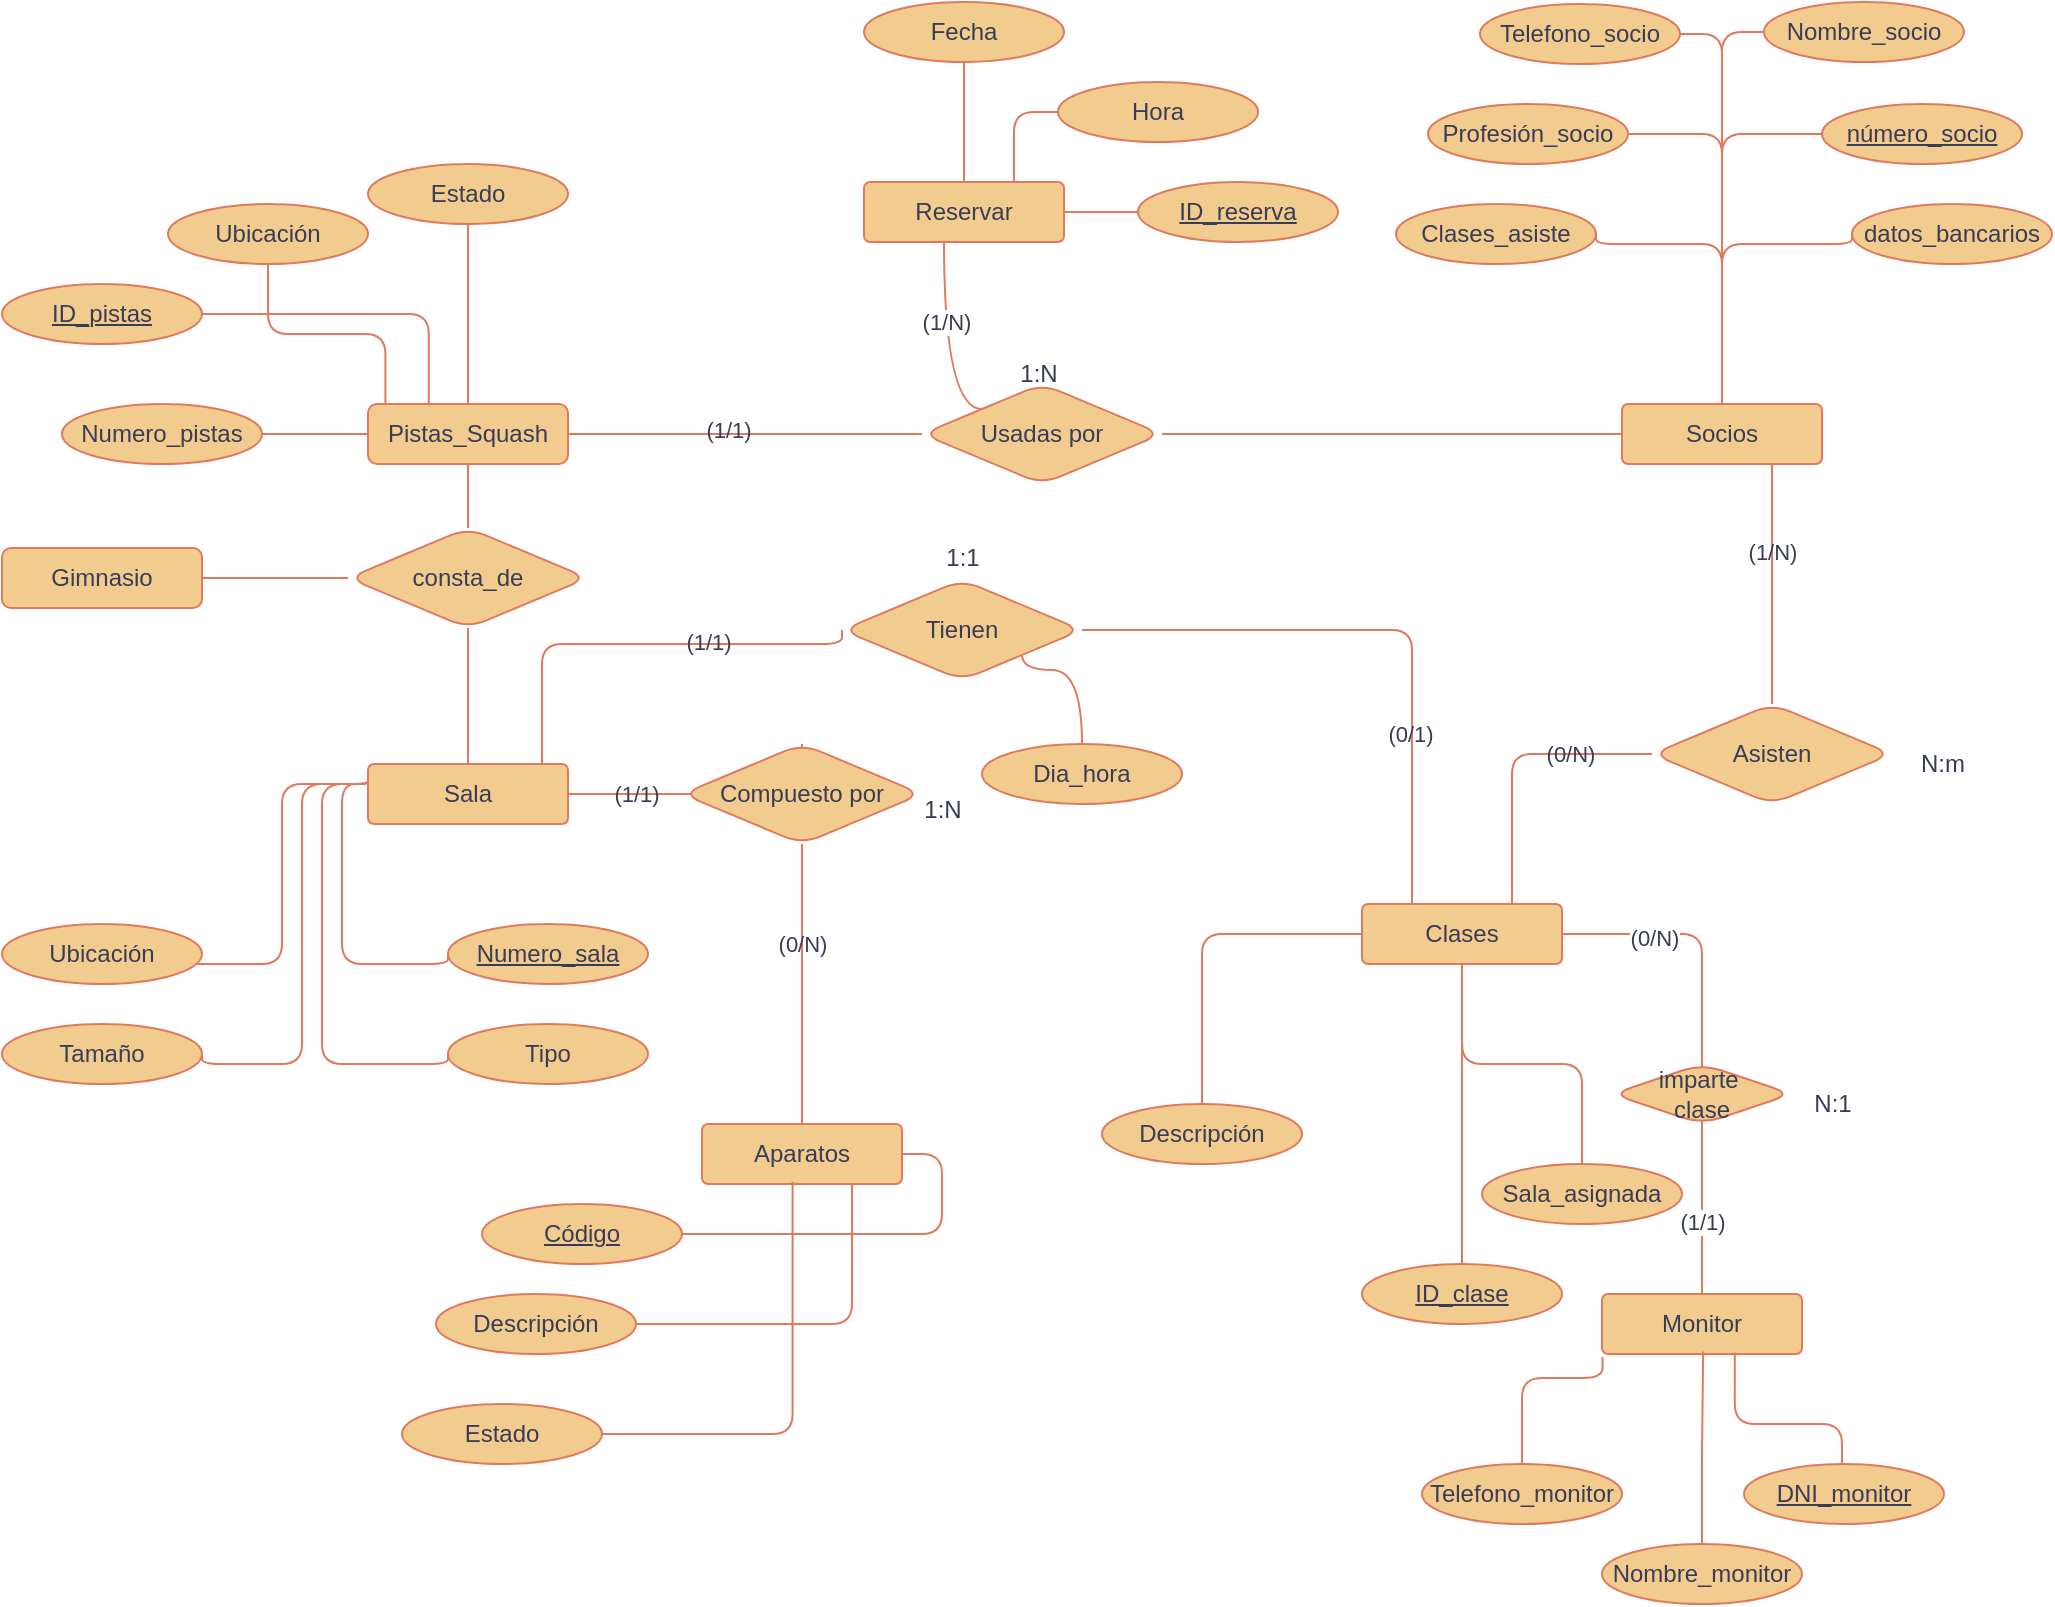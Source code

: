 <mxfile version="24.8.4">
  <diagram id="gywQhORP534SDN3s_khH" name="Página-1">
    <mxGraphModel dx="1242" dy="1801" grid="1" gridSize="10" guides="1" tooltips="1" connect="1" arrows="1" fold="1" page="1" pageScale="1" pageWidth="827" pageHeight="1169" math="0" shadow="0">
      <root>
        <mxCell id="0" />
        <mxCell id="1" parent="0" />
        <mxCell id="_-8tKIrUX1aRGJmtUjlD-1" value="Gimnasio" style="whiteSpace=wrap;html=1;align=center;rounded=1;strokeColor=#E07A5F;fontColor=#393C56;fillColor=#F2CC8F;labelBackgroundColor=none;" parent="1" vertex="1">
          <mxGeometry x="289" y="-112" width="100" height="30" as="geometry" />
        </mxCell>
        <mxCell id="_-8tKIrUX1aRGJmtUjlD-2" style="edgeStyle=orthogonalEdgeStyle;rounded=1;orthogonalLoop=1;jettySize=auto;html=1;strokeColor=#E07A5F;fontColor=default;fillColor=#F2CC8F;endArrow=none;endFill=0;labelBackgroundColor=none;" parent="1" source="_-8tKIrUX1aRGJmtUjlD-4" target="_-8tKIrUX1aRGJmtUjlD-1" edge="1">
          <mxGeometry relative="1" as="geometry" />
        </mxCell>
        <mxCell id="_-8tKIrUX1aRGJmtUjlD-3" style="edgeStyle=orthogonalEdgeStyle;rounded=1;orthogonalLoop=1;jettySize=auto;html=1;strokeColor=#E07A5F;fontColor=default;fillColor=#F2CC8F;endArrow=none;endFill=0;labelBackgroundColor=none;" parent="1" source="_-8tKIrUX1aRGJmtUjlD-4" target="_-8tKIrUX1aRGJmtUjlD-5" edge="1">
          <mxGeometry relative="1" as="geometry" />
        </mxCell>
        <mxCell id="_-8tKIrUX1aRGJmtUjlD-4" value="consta_de" style="shape=rhombus;perimeter=rhombusPerimeter;whiteSpace=wrap;html=1;align=center;rounded=1;strokeColor=#E07A5F;fontColor=#393C56;fillColor=#F2CC8F;labelBackgroundColor=none;" parent="1" vertex="1">
          <mxGeometry x="462" y="-122" width="120" height="50" as="geometry" />
        </mxCell>
        <mxCell id="_-8tKIrUX1aRGJmtUjlD-5" value="Pistas_Squash" style="whiteSpace=wrap;html=1;align=center;rounded=1;strokeColor=#E07A5F;fontColor=#393C56;fillColor=#F2CC8F;labelBackgroundColor=none;" parent="1" vertex="1">
          <mxGeometry x="472" y="-184" width="100" height="30" as="geometry" />
        </mxCell>
        <mxCell id="_-8tKIrUX1aRGJmtUjlD-6" style="edgeStyle=orthogonalEdgeStyle;rounded=1;orthogonalLoop=1;jettySize=auto;html=1;strokeColor=#E07A5F;fontColor=default;fillColor=#F2CC8F;endArrow=none;endFill=0;labelBackgroundColor=none;" parent="1" source="_-8tKIrUX1aRGJmtUjlD-7" target="_-8tKIrUX1aRGJmtUjlD-5" edge="1">
          <mxGeometry relative="1" as="geometry" />
        </mxCell>
        <mxCell id="_-8tKIrUX1aRGJmtUjlD-7" value="Numero_pistas" style="ellipse;whiteSpace=wrap;html=1;align=center;rounded=1;strokeColor=#E07A5F;fontColor=#393C56;fillColor=#F2CC8F;labelBackgroundColor=none;" parent="1" vertex="1">
          <mxGeometry x="319" y="-184" width="100" height="30" as="geometry" />
        </mxCell>
        <mxCell id="_-8tKIrUX1aRGJmtUjlD-8" value="Ubicación" style="ellipse;whiteSpace=wrap;html=1;align=center;rounded=1;strokeColor=#E07A5F;fontColor=#393C56;fillColor=#F2CC8F;labelBackgroundColor=none;" parent="1" vertex="1">
          <mxGeometry x="372" y="-284" width="100" height="30" as="geometry" />
        </mxCell>
        <mxCell id="_-8tKIrUX1aRGJmtUjlD-9" style="edgeStyle=orthogonalEdgeStyle;rounded=1;orthogonalLoop=1;jettySize=auto;html=1;strokeColor=#E07A5F;fontColor=default;fillColor=#F2CC8F;exitX=0.5;exitY=1;exitDx=0;exitDy=0;endArrow=none;endFill=0;labelBackgroundColor=none;" parent="1" source="_-8tKIrUX1aRGJmtUjlD-10" target="_-8tKIrUX1aRGJmtUjlD-5" edge="1">
          <mxGeometry relative="1" as="geometry">
            <Array as="points">
              <mxPoint x="522" y="-244" />
              <mxPoint x="522" y="-244" />
            </Array>
          </mxGeometry>
        </mxCell>
        <mxCell id="_-8tKIrUX1aRGJmtUjlD-10" value="Estado" style="ellipse;whiteSpace=wrap;html=1;align=center;rounded=1;strokeColor=#E07A5F;fontColor=#393C56;fillColor=#F2CC8F;labelBackgroundColor=none;" parent="1" vertex="1">
          <mxGeometry x="472" y="-304" width="100" height="30" as="geometry" />
        </mxCell>
        <mxCell id="_-8tKIrUX1aRGJmtUjlD-11" style="edgeStyle=orthogonalEdgeStyle;rounded=1;orthogonalLoop=1;jettySize=auto;html=1;entryX=0.087;entryY=0.017;entryDx=0;entryDy=0;entryPerimeter=0;strokeColor=#E07A5F;fontColor=default;fillColor=#F2CC8F;endArrow=none;endFill=0;labelBackgroundColor=none;" parent="1" source="_-8tKIrUX1aRGJmtUjlD-8" target="_-8tKIrUX1aRGJmtUjlD-5" edge="1">
          <mxGeometry relative="1" as="geometry" />
        </mxCell>
        <mxCell id="HBRLzf5lWicbftOZ04-e-14" style="edgeStyle=orthogonalEdgeStyle;rounded=1;orthogonalLoop=1;jettySize=auto;html=1;strokeColor=#E07A5F;fontColor=default;fillColor=#F2CC8F;endArrow=none;endFill=0;labelBackgroundColor=none;" parent="1" source="HBRLzf5lWicbftOZ04-e-3" target="_-8tKIrUX1aRGJmtUjlD-4" edge="1">
          <mxGeometry relative="1" as="geometry" />
        </mxCell>
        <mxCell id="M9R4EfggJBZymavtVsYk-22" style="edgeStyle=orthogonalEdgeStyle;rounded=1;orthogonalLoop=1;jettySize=auto;html=1;entryX=0;entryY=0.5;entryDx=0;entryDy=0;strokeColor=#E07A5F;fontColor=default;fillColor=#F2CC8F;endArrow=none;endFill=0;labelBackgroundColor=none;" parent="1" source="HBRLzf5lWicbftOZ04-e-3" target="M9R4EfggJBZymavtVsYk-3" edge="1">
          <mxGeometry relative="1" as="geometry">
            <Array as="points">
              <mxPoint x="559" y="-64" />
            </Array>
          </mxGeometry>
        </mxCell>
        <mxCell id="RcCPU0X81LKBKI3iwVbV-2" value="(1/1)" style="edgeLabel;html=1;align=center;verticalAlign=middle;resizable=0;points=[];rounded=1;labelBackgroundColor=none;fontColor=#393C56;" parent="M9R4EfggJBZymavtVsYk-22" vertex="1" connectable="0">
          <mxGeometry x="0.312" y="1" relative="1" as="geometry">
            <mxPoint as="offset" />
          </mxGeometry>
        </mxCell>
        <mxCell id="HBRLzf5lWicbftOZ04-e-3" value="Sala" style="rounded=1;arcSize=10;whiteSpace=wrap;html=1;align=center;strokeColor=#E07A5F;fontColor=#393C56;fillColor=#F2CC8F;labelBackgroundColor=none;" parent="1" vertex="1">
          <mxGeometry x="472" y="-4" width="100" height="30" as="geometry" />
        </mxCell>
        <mxCell id="HBRLzf5lWicbftOZ04-e-16" style="edgeStyle=orthogonalEdgeStyle;rounded=1;orthogonalLoop=1;jettySize=auto;html=1;entryX=0;entryY=0.25;entryDx=0;entryDy=0;strokeColor=#E07A5F;fontColor=default;fillColor=#F2CC8F;exitX=1;exitY=0.5;exitDx=0;exitDy=0;endArrow=none;endFill=0;labelBackgroundColor=none;" parent="1" source="HBRLzf5lWicbftOZ04-e-5" target="HBRLzf5lWicbftOZ04-e-3" edge="1">
          <mxGeometry relative="1" as="geometry">
            <mxPoint x="462" y="66" as="targetPoint" />
            <Array as="points">
              <mxPoint x="439" y="146" />
              <mxPoint x="439" y="6" />
            </Array>
          </mxGeometry>
        </mxCell>
        <mxCell id="HBRLzf5lWicbftOZ04-e-5" value="Tamaño" style="ellipse;whiteSpace=wrap;html=1;align=center;strokeColor=#E07A5F;fontColor=#393C56;fillColor=#F2CC8F;rounded=1;labelBackgroundColor=none;" parent="1" vertex="1">
          <mxGeometry x="289" y="126" width="100" height="30" as="geometry" />
        </mxCell>
        <mxCell id="HBRLzf5lWicbftOZ04-e-15" style="edgeStyle=orthogonalEdgeStyle;rounded=1;orthogonalLoop=1;jettySize=auto;html=1;entryX=0;entryY=0.25;entryDx=0;entryDy=0;strokeColor=#E07A5F;fontColor=default;fillColor=#F2CC8F;endArrow=none;endFill=0;labelBackgroundColor=none;" parent="1" source="HBRLzf5lWicbftOZ04-e-7" target="HBRLzf5lWicbftOZ04-e-3" edge="1">
          <mxGeometry relative="1" as="geometry">
            <mxPoint x="462" y="66" as="targetPoint" />
            <Array as="points">
              <mxPoint x="429" y="96" />
              <mxPoint x="429" y="6" />
            </Array>
          </mxGeometry>
        </mxCell>
        <mxCell id="HBRLzf5lWicbftOZ04-e-7" value="Ubicación" style="ellipse;whiteSpace=wrap;html=1;align=center;strokeColor=#E07A5F;fontColor=#393C56;fillColor=#F2CC8F;rounded=1;labelBackgroundColor=none;" parent="1" vertex="1">
          <mxGeometry x="289" y="76" width="100" height="30" as="geometry" />
        </mxCell>
        <mxCell id="HBRLzf5lWicbftOZ04-e-17" style="edgeStyle=orthogonalEdgeStyle;rounded=1;orthogonalLoop=1;jettySize=auto;html=1;strokeColor=#E07A5F;fontColor=default;fillColor=#F2CC8F;exitX=0;exitY=0.5;exitDx=0;exitDy=0;entryX=0;entryY=0.25;entryDx=0;entryDy=0;endArrow=none;endFill=0;labelBackgroundColor=none;" parent="1" source="HBRLzf5lWicbftOZ04-e-9" target="HBRLzf5lWicbftOZ04-e-3" edge="1">
          <mxGeometry relative="1" as="geometry">
            <mxPoint x="462" y="66" as="targetPoint" />
            <Array as="points">
              <mxPoint x="459" y="96" />
              <mxPoint x="459" y="6" />
            </Array>
          </mxGeometry>
        </mxCell>
        <mxCell id="HBRLzf5lWicbftOZ04-e-9" value="&lt;u&gt;Numero_sala&lt;/u&gt;" style="ellipse;whiteSpace=wrap;html=1;align=center;strokeColor=#E07A5F;fontColor=#393C56;fillColor=#F2CC8F;rounded=1;labelBackgroundColor=none;" parent="1" vertex="1">
          <mxGeometry x="512" y="76" width="100" height="30" as="geometry" />
        </mxCell>
        <mxCell id="HBRLzf5lWicbftOZ04-e-18" style="edgeStyle=orthogonalEdgeStyle;rounded=1;orthogonalLoop=1;jettySize=auto;html=1;entryX=0;entryY=0.25;entryDx=0;entryDy=0;strokeColor=#E07A5F;fontColor=default;fillColor=#F2CC8F;exitX=0;exitY=0.5;exitDx=0;exitDy=0;endArrow=none;endFill=0;labelBackgroundColor=none;" parent="1" source="HBRLzf5lWicbftOZ04-e-12" target="HBRLzf5lWicbftOZ04-e-3" edge="1">
          <mxGeometry relative="1" as="geometry">
            <mxPoint x="462" y="66" as="targetPoint" />
            <Array as="points">
              <mxPoint x="449" y="146" />
              <mxPoint x="449" y="6" />
            </Array>
          </mxGeometry>
        </mxCell>
        <mxCell id="HBRLzf5lWicbftOZ04-e-12" value="Tipo" style="ellipse;whiteSpace=wrap;html=1;align=center;rounded=1;strokeColor=#E07A5F;fontColor=#393C56;fillColor=#F2CC8F;labelBackgroundColor=none;" parent="1" vertex="1">
          <mxGeometry x="512" y="126" width="100" height="30" as="geometry" />
        </mxCell>
        <mxCell id="2Z2IBVBOa3PewF1pNV9E-1" style="edgeStyle=orthogonalEdgeStyle;rounded=1;orthogonalLoop=1;jettySize=auto;html=1;strokeColor=#E07A5F;fontColor=default;fillColor=#F2CC8F;endArrow=none;endFill=0;labelBackgroundColor=none;" parent="1" target="2Z2IBVBOa3PewF1pNV9E-2" edge="1">
          <mxGeometry relative="1" as="geometry">
            <mxPoint x="672" y="16" as="sourcePoint" />
          </mxGeometry>
        </mxCell>
        <mxCell id="2Z2IBVBOa3PewF1pNV9E-2" value="Compuesto por" style="shape=rhombus;perimeter=rhombusPerimeter;whiteSpace=wrap;html=1;align=center;rounded=1;strokeColor=#E07A5F;fontColor=#393C56;fillColor=#F2CC8F;labelBackgroundColor=none;" parent="1" vertex="1">
          <mxGeometry x="629" y="-14" width="120" height="50" as="geometry" />
        </mxCell>
        <mxCell id="2Z2IBVBOa3PewF1pNV9E-3" style="edgeStyle=orthogonalEdgeStyle;rounded=1;orthogonalLoop=1;jettySize=auto;html=1;entryX=0.5;entryY=1;entryDx=0;entryDy=0;strokeColor=#E07A5F;fontColor=default;fillColor=#F2CC8F;labelBackgroundColor=none;endArrow=none;endFill=0;" parent="1" source="2Z2IBVBOa3PewF1pNV9E-4" target="2Z2IBVBOa3PewF1pNV9E-2" edge="1">
          <mxGeometry relative="1" as="geometry" />
        </mxCell>
        <mxCell id="RcCPU0X81LKBKI3iwVbV-8" value="(0/N)" style="edgeLabel;html=1;align=center;verticalAlign=middle;resizable=0;points=[];rounded=1;labelBackgroundColor=none;fontColor=#393C56;" parent="2Z2IBVBOa3PewF1pNV9E-3" vertex="1" connectable="0">
          <mxGeometry x="0.292" y="-3" relative="1" as="geometry">
            <mxPoint x="-3" as="offset" />
          </mxGeometry>
        </mxCell>
        <mxCell id="2Z2IBVBOa3PewF1pNV9E-4" value="Aparatos" style="rounded=1;arcSize=10;whiteSpace=wrap;html=1;align=center;strokeColor=#E07A5F;fontColor=#393C56;fillColor=#F2CC8F;labelBackgroundColor=none;" parent="1" vertex="1">
          <mxGeometry x="639" y="176" width="100" height="30" as="geometry" />
        </mxCell>
        <mxCell id="2Z2IBVBOa3PewF1pNV9E-5" style="edgeStyle=orthogonalEdgeStyle;rounded=1;orthogonalLoop=1;jettySize=auto;html=1;entryX=1;entryY=0.5;entryDx=0;entryDy=0;strokeColor=#E07A5F;fontColor=default;fillColor=#F2CC8F;labelBackgroundColor=none;endArrow=none;endFill=0;" parent="1" source="2Z2IBVBOa3PewF1pNV9E-6" target="2Z2IBVBOa3PewF1pNV9E-4" edge="1">
          <mxGeometry relative="1" as="geometry" />
        </mxCell>
        <mxCell id="2Z2IBVBOa3PewF1pNV9E-6" value="&lt;u&gt;Código&lt;/u&gt;" style="ellipse;whiteSpace=wrap;html=1;align=center;rounded=1;strokeColor=#E07A5F;fontColor=#393C56;fillColor=#F2CC8F;labelBackgroundColor=none;" parent="1" vertex="1">
          <mxGeometry x="529" y="216" width="100" height="30" as="geometry" />
        </mxCell>
        <mxCell id="2Z2IBVBOa3PewF1pNV9E-7" style="edgeStyle=orthogonalEdgeStyle;rounded=1;orthogonalLoop=1;jettySize=auto;html=1;entryX=0.75;entryY=1;entryDx=0;entryDy=0;strokeColor=#E07A5F;fontColor=default;fillColor=#F2CC8F;labelBackgroundColor=none;endArrow=none;endFill=0;exitX=1;exitY=0.5;exitDx=0;exitDy=0;" parent="1" source="2Z2IBVBOa3PewF1pNV9E-8" target="2Z2IBVBOa3PewF1pNV9E-4" edge="1">
          <mxGeometry relative="1" as="geometry" />
        </mxCell>
        <mxCell id="2Z2IBVBOa3PewF1pNV9E-8" value="Descripción" style="ellipse;whiteSpace=wrap;html=1;align=center;rounded=1;strokeColor=#E07A5F;fontColor=#393C56;fillColor=#F2CC8F;labelBackgroundColor=none;" parent="1" vertex="1">
          <mxGeometry x="506" y="261" width="100" height="30" as="geometry" />
        </mxCell>
        <mxCell id="2Z2IBVBOa3PewF1pNV9E-9" value="Estado" style="ellipse;whiteSpace=wrap;html=1;align=center;rounded=1;strokeColor=#E07A5F;fontColor=#393C56;fillColor=#F2CC8F;labelBackgroundColor=none;" parent="1" vertex="1">
          <mxGeometry x="489" y="316" width="100" height="30" as="geometry" />
        </mxCell>
        <mxCell id="2Z2IBVBOa3PewF1pNV9E-10" style="edgeStyle=orthogonalEdgeStyle;rounded=1;orthogonalLoop=1;jettySize=auto;html=1;entryX=0.453;entryY=0.961;entryDx=0;entryDy=0;entryPerimeter=0;strokeColor=#E07A5F;fontColor=default;fillColor=#F2CC8F;labelBackgroundColor=none;endArrow=none;endFill=0;" parent="1" source="2Z2IBVBOa3PewF1pNV9E-9" target="2Z2IBVBOa3PewF1pNV9E-4" edge="1">
          <mxGeometry relative="1" as="geometry" />
        </mxCell>
        <mxCell id="2Z2IBVBOa3PewF1pNV9E-12" style="edgeStyle=orthogonalEdgeStyle;rounded=1;orthogonalLoop=1;jettySize=auto;html=1;entryX=0.04;entryY=0.5;entryDx=0;entryDy=0;entryPerimeter=0;strokeColor=#E07A5F;fontColor=default;fillColor=#F2CC8F;endArrow=none;endFill=0;labelBackgroundColor=none;" parent="1" source="HBRLzf5lWicbftOZ04-e-3" target="2Z2IBVBOa3PewF1pNV9E-2" edge="1">
          <mxGeometry relative="1" as="geometry" />
        </mxCell>
        <mxCell id="RcCPU0X81LKBKI3iwVbV-7" value="(1/1)" style="edgeLabel;html=1;align=center;verticalAlign=middle;resizable=0;points=[];rounded=1;labelBackgroundColor=none;fontColor=#393C56;" parent="2Z2IBVBOa3PewF1pNV9E-12" vertex="1" connectable="0">
          <mxGeometry x="0.327" y="-3" relative="1" as="geometry">
            <mxPoint x="-7" y="-3" as="offset" />
          </mxGeometry>
        </mxCell>
        <mxCell id="VdQex_i2pEy5bi1OExzP-15" style="edgeStyle=orthogonalEdgeStyle;curved=1;rounded=1;orthogonalLoop=1;jettySize=auto;html=1;exitX=1;exitY=1;exitDx=0;exitDy=0;entryX=0.5;entryY=0;entryDx=0;entryDy=0;strokeColor=#E07A5F;fontColor=#393C56;elbow=vertical;fillColor=#F2CC8F;endArrow=none;endFill=0;" parent="1" source="M9R4EfggJBZymavtVsYk-3" target="VdQex_i2pEy5bi1OExzP-14" edge="1">
          <mxGeometry relative="1" as="geometry">
            <Array as="points">
              <mxPoint x="829" y="-51" />
            </Array>
          </mxGeometry>
        </mxCell>
        <mxCell id="M9R4EfggJBZymavtVsYk-3" value="Tienen" style="shape=rhombus;perimeter=rhombusPerimeter;whiteSpace=wrap;html=1;align=center;strokeColor=#E07A5F;fontColor=#393C56;fillColor=#F2CC8F;rounded=1;labelBackgroundColor=none;" parent="1" vertex="1">
          <mxGeometry x="709" y="-96" width="120" height="50" as="geometry" />
        </mxCell>
        <mxCell id="M9R4EfggJBZymavtVsYk-4" style="edgeStyle=orthogonalEdgeStyle;rounded=1;orthogonalLoop=1;jettySize=auto;html=1;strokeColor=#E07A5F;fontColor=default;fillColor=#F2CC8F;labelBackgroundColor=none;endArrow=none;endFill=0;" parent="1" source="M9R4EfggJBZymavtVsYk-8" target="M9R4EfggJBZymavtVsYk-10" edge="1">
          <mxGeometry relative="1" as="geometry" />
        </mxCell>
        <mxCell id="M9R4EfggJBZymavtVsYk-6" style="edgeStyle=orthogonalEdgeStyle;rounded=1;orthogonalLoop=1;jettySize=auto;html=1;strokeColor=#E07A5F;fontColor=default;fillColor=#F2CC8F;endArrow=none;endFill=0;labelBackgroundColor=none;" parent="1" source="M9R4EfggJBZymavtVsYk-8" target="M9R4EfggJBZymavtVsYk-12" edge="1">
          <mxGeometry relative="1" as="geometry" />
        </mxCell>
        <mxCell id="M9R4EfggJBZymavtVsYk-7" style="edgeStyle=orthogonalEdgeStyle;rounded=1;orthogonalLoop=1;jettySize=auto;html=1;entryX=0.5;entryY=0;entryDx=0;entryDy=0;strokeColor=#E07A5F;fontColor=default;fillColor=#F2CC8F;endArrow=none;endFill=0;labelBackgroundColor=none;" parent="1" source="M9R4EfggJBZymavtVsYk-8" target="M9R4EfggJBZymavtVsYk-13" edge="1">
          <mxGeometry relative="1" as="geometry">
            <mxPoint x="1139" y="261" as="targetPoint" />
          </mxGeometry>
        </mxCell>
        <mxCell id="VdQex_i2pEy5bi1OExzP-2" value="(1/1)" style="edgeLabel;html=1;align=center;verticalAlign=middle;resizable=0;points=[];strokeColor=#E07A5F;fontColor=#393C56;fillColor=#F2CC8F;rounded=1;" parent="M9R4EfggJBZymavtVsYk-7" vertex="1" connectable="0">
          <mxGeometry x="0.706" relative="1" as="geometry">
            <mxPoint as="offset" />
          </mxGeometry>
        </mxCell>
        <mxCell id="VdQex_i2pEy5bi1OExzP-3" value="(0/N)" style="edgeLabel;html=1;align=center;verticalAlign=middle;resizable=0;points=[];strokeColor=#E07A5F;fontColor=#393C56;fillColor=#F2CC8F;rounded=1;" parent="M9R4EfggJBZymavtVsYk-7" vertex="1" connectable="0">
          <mxGeometry x="-0.633" y="-2" relative="1" as="geometry">
            <mxPoint as="offset" />
          </mxGeometry>
        </mxCell>
        <mxCell id="M9R4EfggJBZymavtVsYk-8" value="Clases" style="rounded=1;arcSize=10;whiteSpace=wrap;html=1;align=center;strokeColor=#E07A5F;fontColor=#393C56;fillColor=#F2CC8F;labelBackgroundColor=none;" parent="1" vertex="1">
          <mxGeometry x="969" y="66" width="100" height="30" as="geometry" />
        </mxCell>
        <mxCell id="M9R4EfggJBZymavtVsYk-9" style="edgeStyle=orthogonalEdgeStyle;rounded=1;orthogonalLoop=1;jettySize=auto;html=1;strokeColor=#E07A5F;fontColor=default;fillColor=#F2CC8F;labelBackgroundColor=none;entryX=1;entryY=0.5;entryDx=0;entryDy=0;endArrow=none;endFill=0;exitX=0.25;exitY=0;exitDx=0;exitDy=0;" parent="1" source="M9R4EfggJBZymavtVsYk-8" target="M9R4EfggJBZymavtVsYk-3" edge="1">
          <mxGeometry relative="1" as="geometry">
            <mxPoint x="1279" y="-194" as="targetPoint" />
          </mxGeometry>
        </mxCell>
        <mxCell id="RcCPU0X81LKBKI3iwVbV-1" value="(0/1)" style="edgeLabel;html=1;align=center;verticalAlign=middle;resizable=0;points=[];rounded=1;labelBackgroundColor=none;fontColor=#393C56;" parent="M9R4EfggJBZymavtVsYk-9" vertex="1" connectable="0">
          <mxGeometry x="-0.438" y="1" relative="1" as="geometry">
            <mxPoint as="offset" />
          </mxGeometry>
        </mxCell>
        <mxCell id="M9R4EfggJBZymavtVsYk-10" value="Descripción" style="ellipse;whiteSpace=wrap;html=1;align=center;rounded=1;strokeColor=#E07A5F;fontColor=#393C56;fillColor=#F2CC8F;labelBackgroundColor=none;" parent="1" vertex="1">
          <mxGeometry x="839" y="166" width="100" height="30" as="geometry" />
        </mxCell>
        <mxCell id="M9R4EfggJBZymavtVsYk-12" value="Sala_asignada" style="ellipse;whiteSpace=wrap;html=1;align=center;rounded=1;strokeColor=#E07A5F;fontColor=#393C56;fillColor=#F2CC8F;labelBackgroundColor=none;" parent="1" vertex="1">
          <mxGeometry x="1029" y="196" width="100" height="30" as="geometry" />
        </mxCell>
        <mxCell id="M9R4EfggJBZymavtVsYk-13" value="Monitor" style="rounded=1;arcSize=10;whiteSpace=wrap;html=1;align=center;strokeColor=#E07A5F;fontColor=#393C56;fillColor=#F2CC8F;labelBackgroundColor=none;" parent="1" vertex="1">
          <mxGeometry x="1089" y="261" width="100" height="30" as="geometry" />
        </mxCell>
        <mxCell id="M9R4EfggJBZymavtVsYk-14" style="edgeStyle=orthogonalEdgeStyle;rounded=1;orthogonalLoop=1;jettySize=auto;html=1;strokeColor=#E07A5F;fontColor=default;fillColor=#F2CC8F;exitX=0.664;exitY=0.981;exitDx=0;exitDy=0;endArrow=none;endFill=0;exitPerimeter=0;entryX=0.49;entryY=0.057;entryDx=0;entryDy=0;entryPerimeter=0;labelBackgroundColor=none;" parent="1" source="M9R4EfggJBZymavtVsYk-13" target="M9R4EfggJBZymavtVsYk-15" edge="1">
          <mxGeometry relative="1" as="geometry">
            <mxPoint x="1209" y="286" as="targetPoint" />
            <Array as="points">
              <mxPoint x="1155" y="326" />
              <mxPoint x="1209" y="326" />
            </Array>
          </mxGeometry>
        </mxCell>
        <mxCell id="M9R4EfggJBZymavtVsYk-15" value="&lt;u&gt;DNI_monitor&lt;/u&gt;" style="ellipse;whiteSpace=wrap;html=1;align=center;rounded=1;strokeColor=#E07A5F;fontColor=#393C56;fillColor=#F2CC8F;labelBackgroundColor=none;" parent="1" vertex="1">
          <mxGeometry x="1160" y="346" width="100" height="30" as="geometry" />
        </mxCell>
        <mxCell id="M9R4EfggJBZymavtVsYk-16" style="edgeStyle=orthogonalEdgeStyle;rounded=1;orthogonalLoop=1;jettySize=auto;html=1;entryX=0.506;entryY=0.96;entryDx=0;entryDy=0;strokeColor=#E07A5F;fontColor=default;fillColor=#F2CC8F;endArrow=none;endFill=0;entryPerimeter=0;labelBackgroundColor=none;" parent="1" source="M9R4EfggJBZymavtVsYk-17" target="M9R4EfggJBZymavtVsYk-13" edge="1">
          <mxGeometry relative="1" as="geometry" />
        </mxCell>
        <mxCell id="M9R4EfggJBZymavtVsYk-17" value="Nombre_monitor" style="ellipse;whiteSpace=wrap;html=1;align=center;rounded=1;strokeColor=#E07A5F;fontColor=#393C56;fillColor=#F2CC8F;labelBackgroundColor=none;" parent="1" vertex="1">
          <mxGeometry x="1089" y="386" width="100" height="30" as="geometry" />
        </mxCell>
        <mxCell id="M9R4EfggJBZymavtVsYk-18" style="edgeStyle=orthogonalEdgeStyle;rounded=1;orthogonalLoop=1;jettySize=auto;html=1;strokeColor=#E07A5F;fontColor=default;fillColor=#F2CC8F;endArrow=none;endFill=0;entryX=0.003;entryY=1.05;entryDx=0;entryDy=0;entryPerimeter=0;exitX=0.5;exitY=0;exitDx=0;exitDy=0;labelBackgroundColor=none;" parent="1" source="M9R4EfggJBZymavtVsYk-19" target="M9R4EfggJBZymavtVsYk-13" edge="1">
          <mxGeometry relative="1" as="geometry">
            <mxPoint x="1106" y="306" as="targetPoint" />
            <Array as="points">
              <mxPoint x="1049" y="303" />
            </Array>
          </mxGeometry>
        </mxCell>
        <mxCell id="M9R4EfggJBZymavtVsYk-19" value="Telefono_monitor" style="ellipse;whiteSpace=wrap;html=1;align=center;rounded=1;strokeColor=#E07A5F;fontColor=#393C56;fillColor=#F2CC8F;labelBackgroundColor=none;" parent="1" vertex="1">
          <mxGeometry x="999" y="346" width="100" height="30" as="geometry" />
        </mxCell>
        <mxCell id="M9R4EfggJBZymavtVsYk-20" style="edgeStyle=orthogonalEdgeStyle;rounded=1;orthogonalLoop=1;jettySize=auto;html=1;entryX=0.75;entryY=0;entryDx=0;entryDy=0;strokeColor=#E07A5F;fontColor=default;fillColor=#F2CC8F;endArrow=none;endFill=0;labelBackgroundColor=none;" parent="1" source="M9R4EfggJBZymavtVsYk-21" target="M9R4EfggJBZymavtVsYk-8" edge="1">
          <mxGeometry relative="1" as="geometry" />
        </mxCell>
        <mxCell id="RcCPU0X81LKBKI3iwVbV-5" value="(0/N)" style="edgeLabel;html=1;align=center;verticalAlign=middle;resizable=0;points=[];rounded=1;labelBackgroundColor=none;fontColor=#393C56;" parent="M9R4EfggJBZymavtVsYk-20" vertex="1" connectable="0">
          <mxGeometry x="-0.429" relative="1" as="geometry">
            <mxPoint as="offset" />
          </mxGeometry>
        </mxCell>
        <mxCell id="YI3pSHKv3U8_J4M_800b-14" style="edgeStyle=orthogonalEdgeStyle;rounded=1;orthogonalLoop=1;jettySize=auto;html=1;entryX=0.75;entryY=1;entryDx=0;entryDy=0;strokeColor=#E07A5F;fontColor=default;fillColor=#F2CC8F;endArrow=none;endFill=0;labelBackgroundColor=none;" parent="1" source="M9R4EfggJBZymavtVsYk-21" target="YI3pSHKv3U8_J4M_800b-7" edge="1">
          <mxGeometry relative="1" as="geometry" />
        </mxCell>
        <mxCell id="RcCPU0X81LKBKI3iwVbV-6" value="(1/N)" style="edgeLabel;html=1;align=center;verticalAlign=middle;resizable=0;points=[];rounded=1;labelBackgroundColor=none;fontColor=#393C56;" parent="YI3pSHKv3U8_J4M_800b-14" vertex="1" connectable="0">
          <mxGeometry x="0.273" relative="1" as="geometry">
            <mxPoint as="offset" />
          </mxGeometry>
        </mxCell>
        <mxCell id="M9R4EfggJBZymavtVsYk-21" value="Asisten" style="shape=rhombus;perimeter=rhombusPerimeter;whiteSpace=wrap;html=1;align=center;rounded=1;strokeColor=#E07A5F;fontColor=#393C56;fillColor=#F2CC8F;labelBackgroundColor=none;" parent="1" vertex="1">
          <mxGeometry x="1114" y="-34" width="120" height="50" as="geometry" />
        </mxCell>
        <mxCell id="YI3pSHKv3U8_J4M_800b-1" style="edgeStyle=orthogonalEdgeStyle;rounded=1;orthogonalLoop=1;jettySize=auto;html=1;entryX=0;entryY=0.5;entryDx=0;entryDy=0;strokeColor=#E07A5F;fontColor=default;fillColor=#F2CC8F;endArrow=none;endFill=0;labelBackgroundColor=none;" parent="1" source="YI3pSHKv3U8_J4M_800b-7" target="YI3pSHKv3U8_J4M_800b-8" edge="1">
          <mxGeometry relative="1" as="geometry" />
        </mxCell>
        <mxCell id="YI3pSHKv3U8_J4M_800b-2" style="edgeStyle=orthogonalEdgeStyle;rounded=1;orthogonalLoop=1;jettySize=auto;html=1;entryX=0;entryY=0.5;entryDx=0;entryDy=0;strokeColor=#E07A5F;fontColor=default;fillColor=#F2CC8F;endArrow=none;endFill=0;labelBackgroundColor=none;" parent="1" source="YI3pSHKv3U8_J4M_800b-7" target="YI3pSHKv3U8_J4M_800b-9" edge="1">
          <mxGeometry relative="1" as="geometry" />
        </mxCell>
        <mxCell id="YI3pSHKv3U8_J4M_800b-3" style="edgeStyle=orthogonalEdgeStyle;rounded=1;orthogonalLoop=1;jettySize=auto;html=1;entryX=1;entryY=0.5;entryDx=0;entryDy=0;strokeColor=#E07A5F;fontColor=default;fillColor=#F2CC8F;endArrow=none;endFill=0;labelBackgroundColor=none;" parent="1" source="YI3pSHKv3U8_J4M_800b-7" target="YI3pSHKv3U8_J4M_800b-10" edge="1">
          <mxGeometry relative="1" as="geometry" />
        </mxCell>
        <mxCell id="YI3pSHKv3U8_J4M_800b-4" style="edgeStyle=orthogonalEdgeStyle;rounded=1;orthogonalLoop=1;jettySize=auto;html=1;entryX=1;entryY=0.5;entryDx=0;entryDy=0;strokeColor=#E07A5F;fontColor=default;fillColor=#F2CC8F;endArrow=none;endFill=0;labelBackgroundColor=none;" parent="1" source="YI3pSHKv3U8_J4M_800b-7" target="YI3pSHKv3U8_J4M_800b-11" edge="1">
          <mxGeometry relative="1" as="geometry" />
        </mxCell>
        <mxCell id="YI3pSHKv3U8_J4M_800b-5" style="edgeStyle=orthogonalEdgeStyle;rounded=1;orthogonalLoop=1;jettySize=auto;html=1;entryX=0;entryY=0.5;entryDx=0;entryDy=0;strokeColor=#E07A5F;fontColor=default;fillColor=#F2CC8F;endArrow=none;endFill=0;labelBackgroundColor=none;" parent="1" target="YI3pSHKv3U8_J4M_800b-12" edge="1">
          <mxGeometry relative="1" as="geometry">
            <mxPoint x="1149" y="-194" as="sourcePoint" />
            <Array as="points">
              <mxPoint x="1149" y="-264" />
            </Array>
          </mxGeometry>
        </mxCell>
        <mxCell id="YI3pSHKv3U8_J4M_800b-6" style="edgeStyle=orthogonalEdgeStyle;rounded=1;orthogonalLoop=1;jettySize=auto;html=1;entryX=1;entryY=0.5;entryDx=0;entryDy=0;strokeColor=#E07A5F;fontColor=default;fillColor=#F2CC8F;endArrow=none;endFill=0;labelBackgroundColor=none;" parent="1" target="YI3pSHKv3U8_J4M_800b-13" edge="1">
          <mxGeometry relative="1" as="geometry">
            <mxPoint x="1149" y="-194" as="sourcePoint" />
            <Array as="points">
              <mxPoint x="1149" y="-264" />
            </Array>
          </mxGeometry>
        </mxCell>
        <mxCell id="YI3pSHKv3U8_J4M_800b-7" value="Socios" style="rounded=1;arcSize=10;whiteSpace=wrap;html=1;align=center;strokeColor=#E07A5F;fontColor=#393C56;fillColor=#F2CC8F;labelBackgroundColor=none;" parent="1" vertex="1">
          <mxGeometry x="1099" y="-184" width="100" height="30" as="geometry" />
        </mxCell>
        <mxCell id="YI3pSHKv3U8_J4M_800b-8" value="&lt;u&gt;número_socio&lt;/u&gt;" style="ellipse;whiteSpace=wrap;html=1;align=center;rounded=1;strokeColor=#E07A5F;fontColor=#393C56;fillColor=#F2CC8F;labelBackgroundColor=none;" parent="1" vertex="1">
          <mxGeometry x="1199" y="-334" width="100" height="30" as="geometry" />
        </mxCell>
        <mxCell id="YI3pSHKv3U8_J4M_800b-9" value="Nombre_socio" style="ellipse;whiteSpace=wrap;html=1;align=center;rounded=1;strokeColor=#E07A5F;fontColor=#393C56;fillColor=#F2CC8F;labelBackgroundColor=none;" parent="1" vertex="1">
          <mxGeometry x="1170" y="-385" width="100" height="30" as="geometry" />
        </mxCell>
        <mxCell id="YI3pSHKv3U8_J4M_800b-10" value="Telefono_socio" style="ellipse;whiteSpace=wrap;html=1;align=center;rounded=1;strokeColor=#E07A5F;fontColor=#393C56;fillColor=#F2CC8F;labelBackgroundColor=none;" parent="1" vertex="1">
          <mxGeometry x="1028" y="-384" width="100" height="30" as="geometry" />
        </mxCell>
        <mxCell id="YI3pSHKv3U8_J4M_800b-11" value="Profesión_socio" style="ellipse;whiteSpace=wrap;html=1;align=center;rounded=1;strokeColor=#E07A5F;fontColor=#393C56;fillColor=#F2CC8F;labelBackgroundColor=none;" parent="1" vertex="1">
          <mxGeometry x="1002" y="-334" width="100" height="30" as="geometry" />
        </mxCell>
        <mxCell id="YI3pSHKv3U8_J4M_800b-12" value="datos_bancarios" style="ellipse;whiteSpace=wrap;html=1;align=center;rounded=1;strokeColor=#E07A5F;fontColor=#393C56;fillColor=#F2CC8F;labelBackgroundColor=none;" parent="1" vertex="1">
          <mxGeometry x="1214" y="-284" width="100" height="30" as="geometry" />
        </mxCell>
        <mxCell id="YI3pSHKv3U8_J4M_800b-13" value="Clases_asiste" style="ellipse;whiteSpace=wrap;html=1;align=center;rounded=1;strokeColor=#E07A5F;fontColor=#393C56;fillColor=#F2CC8F;labelBackgroundColor=none;" parent="1" vertex="1">
          <mxGeometry x="986" y="-284" width="100" height="30" as="geometry" />
        </mxCell>
        <mxCell id="YI3pSHKv3U8_J4M_800b-16" style="edgeStyle=orthogonalEdgeStyle;rounded=1;orthogonalLoop=1;jettySize=auto;html=1;strokeColor=#E07A5F;fontColor=default;fillColor=#F2CC8F;endArrow=none;endFill=0;labelBackgroundColor=none;" parent="1" source="YI3pSHKv3U8_J4M_800b-15" target="_-8tKIrUX1aRGJmtUjlD-5" edge="1">
          <mxGeometry relative="1" as="geometry" />
        </mxCell>
        <mxCell id="RcCPU0X81LKBKI3iwVbV-3" value="(1/1)" style="edgeLabel;html=1;align=center;verticalAlign=middle;resizable=0;points=[];rounded=1;labelBackgroundColor=none;fontColor=#393C56;" parent="YI3pSHKv3U8_J4M_800b-16" vertex="1" connectable="0">
          <mxGeometry x="0.096" y="-2" relative="1" as="geometry">
            <mxPoint as="offset" />
          </mxGeometry>
        </mxCell>
        <mxCell id="YI3pSHKv3U8_J4M_800b-17" style="edgeStyle=orthogonalEdgeStyle;rounded=1;orthogonalLoop=1;jettySize=auto;html=1;strokeColor=#E07A5F;fontColor=default;fillColor=#F2CC8F;entryX=0;entryY=0.5;entryDx=0;entryDy=0;endArrow=none;endFill=0;labelBackgroundColor=none;" parent="1" source="YI3pSHKv3U8_J4M_800b-15" target="YI3pSHKv3U8_J4M_800b-7" edge="1">
          <mxGeometry relative="1" as="geometry">
            <mxPoint x="1119" y="-164" as="targetPoint" />
          </mxGeometry>
        </mxCell>
        <mxCell id="VdQex_i2pEy5bi1OExzP-39" style="edgeStyle=orthogonalEdgeStyle;curved=1;rounded=1;orthogonalLoop=1;jettySize=auto;html=1;exitX=0;exitY=0;exitDx=0;exitDy=0;strokeColor=#E07A5F;fontColor=#393C56;elbow=vertical;fillColor=#F2CC8F;endArrow=none;endFill=0;" parent="1" source="YI3pSHKv3U8_J4M_800b-15" target="9RqvP3D3UumwlR0WxcCm-3" edge="1">
          <mxGeometry relative="1" as="geometry">
            <Array as="points">
              <mxPoint x="760" y="-182" />
            </Array>
          </mxGeometry>
        </mxCell>
        <mxCell id="VdQex_i2pEy5bi1OExzP-40" value="(1/N)" style="edgeLabel;html=1;align=center;verticalAlign=middle;resizable=0;points=[];rounded=1;strokeColor=#E07A5F;fontColor=#393C56;fillColor=#F2CC8F;" parent="VdQex_i2pEy5bi1OExzP-39" vertex="1" connectable="0">
          <mxGeometry x="0.233" y="-1" relative="1" as="geometry">
            <mxPoint as="offset" />
          </mxGeometry>
        </mxCell>
        <mxCell id="YI3pSHKv3U8_J4M_800b-15" value="Usadas por" style="shape=rhombus;perimeter=rhombusPerimeter;whiteSpace=wrap;html=1;align=center;rounded=1;strokeColor=#E07A5F;fontColor=#393C56;fillColor=#F2CC8F;labelBackgroundColor=none;" parent="1" vertex="1">
          <mxGeometry x="749" y="-194" width="120" height="50" as="geometry" />
        </mxCell>
        <mxCell id="9RqvP3D3UumwlR0WxcCm-3" value="Reservar" style="rounded=1;arcSize=10;whiteSpace=wrap;html=1;align=center;strokeColor=#E07A5F;fontColor=#393C56;fillColor=#F2CC8F;labelBackgroundColor=none;" parent="1" vertex="1">
          <mxGeometry x="720" y="-295" width="100" height="30" as="geometry" />
        </mxCell>
        <mxCell id="9RqvP3D3UumwlR0WxcCm-10" style="edgeStyle=orthogonalEdgeStyle;rounded=1;orthogonalLoop=1;jettySize=auto;html=1;strokeColor=#E07A5F;fontColor=default;fillColor=#F2CC8F;endArrow=none;endFill=0;labelBackgroundColor=none;" parent="1" source="9RqvP3D3UumwlR0WxcCm-7" target="9RqvP3D3UumwlR0WxcCm-3" edge="1">
          <mxGeometry relative="1" as="geometry" />
        </mxCell>
        <mxCell id="9RqvP3D3UumwlR0WxcCm-7" value="Fecha" style="ellipse;whiteSpace=wrap;html=1;align=center;rounded=1;strokeColor=#E07A5F;fontColor=#393C56;fillColor=#F2CC8F;labelBackgroundColor=none;" parent="1" vertex="1">
          <mxGeometry x="720" y="-385" width="100" height="30" as="geometry" />
        </mxCell>
        <mxCell id="9RqvP3D3UumwlR0WxcCm-11" style="edgeStyle=orthogonalEdgeStyle;rounded=1;orthogonalLoop=1;jettySize=auto;html=1;entryX=0.75;entryY=0;entryDx=0;entryDy=0;strokeColor=#E07A5F;fontColor=default;fillColor=#F2CC8F;exitX=0;exitY=0.5;exitDx=0;exitDy=0;endArrow=none;endFill=0;labelBackgroundColor=none;" parent="1" source="9RqvP3D3UumwlR0WxcCm-8" target="9RqvP3D3UumwlR0WxcCm-3" edge="1">
          <mxGeometry relative="1" as="geometry" />
        </mxCell>
        <mxCell id="9RqvP3D3UumwlR0WxcCm-8" value="Hora" style="ellipse;whiteSpace=wrap;html=1;align=center;rounded=1;strokeColor=#E07A5F;fontColor=#393C56;fillColor=#F2CC8F;labelBackgroundColor=none;" parent="1" vertex="1">
          <mxGeometry x="817" y="-345" width="100" height="30" as="geometry" />
        </mxCell>
        <mxCell id="9RqvP3D3UumwlR0WxcCm-12" style="edgeStyle=orthogonalEdgeStyle;rounded=1;orthogonalLoop=1;jettySize=auto;html=1;entryX=1;entryY=0.5;entryDx=0;entryDy=0;strokeColor=#E07A5F;fontColor=default;fillColor=#F2CC8F;endArrow=none;endFill=0;labelBackgroundColor=none;" parent="1" source="9RqvP3D3UumwlR0WxcCm-9" target="9RqvP3D3UumwlR0WxcCm-3" edge="1">
          <mxGeometry relative="1" as="geometry" />
        </mxCell>
        <mxCell id="9RqvP3D3UumwlR0WxcCm-9" value="&lt;u&gt;ID_reserva&lt;/u&gt;" style="ellipse;whiteSpace=wrap;html=1;align=center;rounded=1;strokeColor=#E07A5F;fontColor=#393C56;fillColor=#F2CC8F;labelBackgroundColor=none;" parent="1" vertex="1">
          <mxGeometry x="857" y="-295" width="100" height="30" as="geometry" />
        </mxCell>
        <mxCell id="9RqvP3D3UumwlR0WxcCm-13" value="&lt;u&gt;ID_pistas&lt;/u&gt;" style="ellipse;whiteSpace=wrap;html=1;align=center;rounded=1;strokeColor=#E07A5F;fontColor=#393C56;fillColor=#F2CC8F;labelBackgroundColor=none;" parent="1" vertex="1">
          <mxGeometry x="289" y="-244" width="100" height="30" as="geometry" />
        </mxCell>
        <mxCell id="9RqvP3D3UumwlR0WxcCm-14" style="edgeStyle=orthogonalEdgeStyle;rounded=1;orthogonalLoop=1;jettySize=auto;html=1;entryX=0.304;entryY=0.022;entryDx=0;entryDy=0;entryPerimeter=0;strokeColor=#E07A5F;fontColor=default;fillColor=#F2CC8F;endArrow=none;endFill=0;labelBackgroundColor=none;" parent="1" source="9RqvP3D3UumwlR0WxcCm-13" target="_-8tKIrUX1aRGJmtUjlD-5" edge="1">
          <mxGeometry relative="1" as="geometry" />
        </mxCell>
        <mxCell id="9RqvP3D3UumwlR0WxcCm-16" style="edgeStyle=orthogonalEdgeStyle;rounded=1;orthogonalLoop=1;jettySize=auto;html=1;entryX=0.5;entryY=1;entryDx=0;entryDy=0;strokeColor=#E07A5F;fontColor=default;fillColor=#F2CC8F;endArrow=none;endFill=0;labelBackgroundColor=none;" parent="1" source="9RqvP3D3UumwlR0WxcCm-15" target="M9R4EfggJBZymavtVsYk-8" edge="1">
          <mxGeometry relative="1" as="geometry" />
        </mxCell>
        <mxCell id="9RqvP3D3UumwlR0WxcCm-15" value="&lt;u&gt;ID_clase&lt;/u&gt;" style="ellipse;whiteSpace=wrap;html=1;align=center;rounded=1;strokeColor=#E07A5F;fontColor=#393C56;fillColor=#F2CC8F;labelBackgroundColor=none;" parent="1" vertex="1">
          <mxGeometry x="969" y="246" width="100" height="30" as="geometry" />
        </mxCell>
        <mxCell id="RcCPU0X81LKBKI3iwVbV-10" value="1:N" style="text;html=1;align=center;verticalAlign=middle;resizable=0;points=[];autosize=1;strokeColor=none;fillColor=none;rounded=1;labelBackgroundColor=none;fontColor=#393C56;" parent="1" vertex="1">
          <mxGeometry x="739" y="4" width="40" height="30" as="geometry" />
        </mxCell>
        <mxCell id="RcCPU0X81LKBKI3iwVbV-11" value="N:m" style="text;html=1;align=center;verticalAlign=middle;resizable=0;points=[];autosize=1;strokeColor=none;fillColor=none;rounded=1;labelBackgroundColor=none;fontColor=#393C56;" parent="1" vertex="1">
          <mxGeometry x="1234" y="-19" width="50" height="30" as="geometry" />
        </mxCell>
        <mxCell id="RcCPU0X81LKBKI3iwVbV-12" value="1:N" style="text;html=1;align=center;verticalAlign=middle;resizable=0;points=[];autosize=1;strokeColor=none;fillColor=none;rounded=1;labelBackgroundColor=none;fontColor=#393C56;" parent="1" vertex="1">
          <mxGeometry x="787" y="-214" width="40" height="30" as="geometry" />
        </mxCell>
        <mxCell id="RcCPU0X81LKBKI3iwVbV-13" value="1:1" style="text;html=1;align=center;verticalAlign=middle;resizable=0;points=[];autosize=1;strokeColor=none;fillColor=none;rounded=1;labelBackgroundColor=none;fontColor=#393C56;" parent="1" vertex="1">
          <mxGeometry x="749" y="-122" width="40" height="30" as="geometry" />
        </mxCell>
        <mxCell id="VdQex_i2pEy5bi1OExzP-1" value="imparte&amp;nbsp;&lt;div&gt;clase&lt;/div&gt;" style="shape=rhombus;perimeter=rhombusPerimeter;whiteSpace=wrap;html=1;align=center;rounded=1;labelBackgroundColor=none;fillColor=#F2CC8F;strokeColor=#E07A5F;fontColor=#393C56;" parent="1" vertex="1">
          <mxGeometry x="1094" y="146" width="90" height="30" as="geometry" />
        </mxCell>
        <mxCell id="VdQex_i2pEy5bi1OExzP-4" value="N:1" style="text;html=1;align=center;verticalAlign=middle;resizable=0;points=[];autosize=1;strokeColor=none;fillColor=none;fontColor=#393C56;rounded=1;" parent="1" vertex="1">
          <mxGeometry x="1184" y="151" width="40" height="30" as="geometry" />
        </mxCell>
        <mxCell id="VdQex_i2pEy5bi1OExzP-14" value="Dia_hora" style="ellipse;whiteSpace=wrap;html=1;align=center;rounded=1;strokeColor=#E07A5F;fontColor=#393C56;fillColor=#F2CC8F;labelBackgroundColor=none;" parent="1" vertex="1">
          <mxGeometry x="779" y="-14" width="100" height="30" as="geometry" />
        </mxCell>
      </root>
    </mxGraphModel>
  </diagram>
</mxfile>
